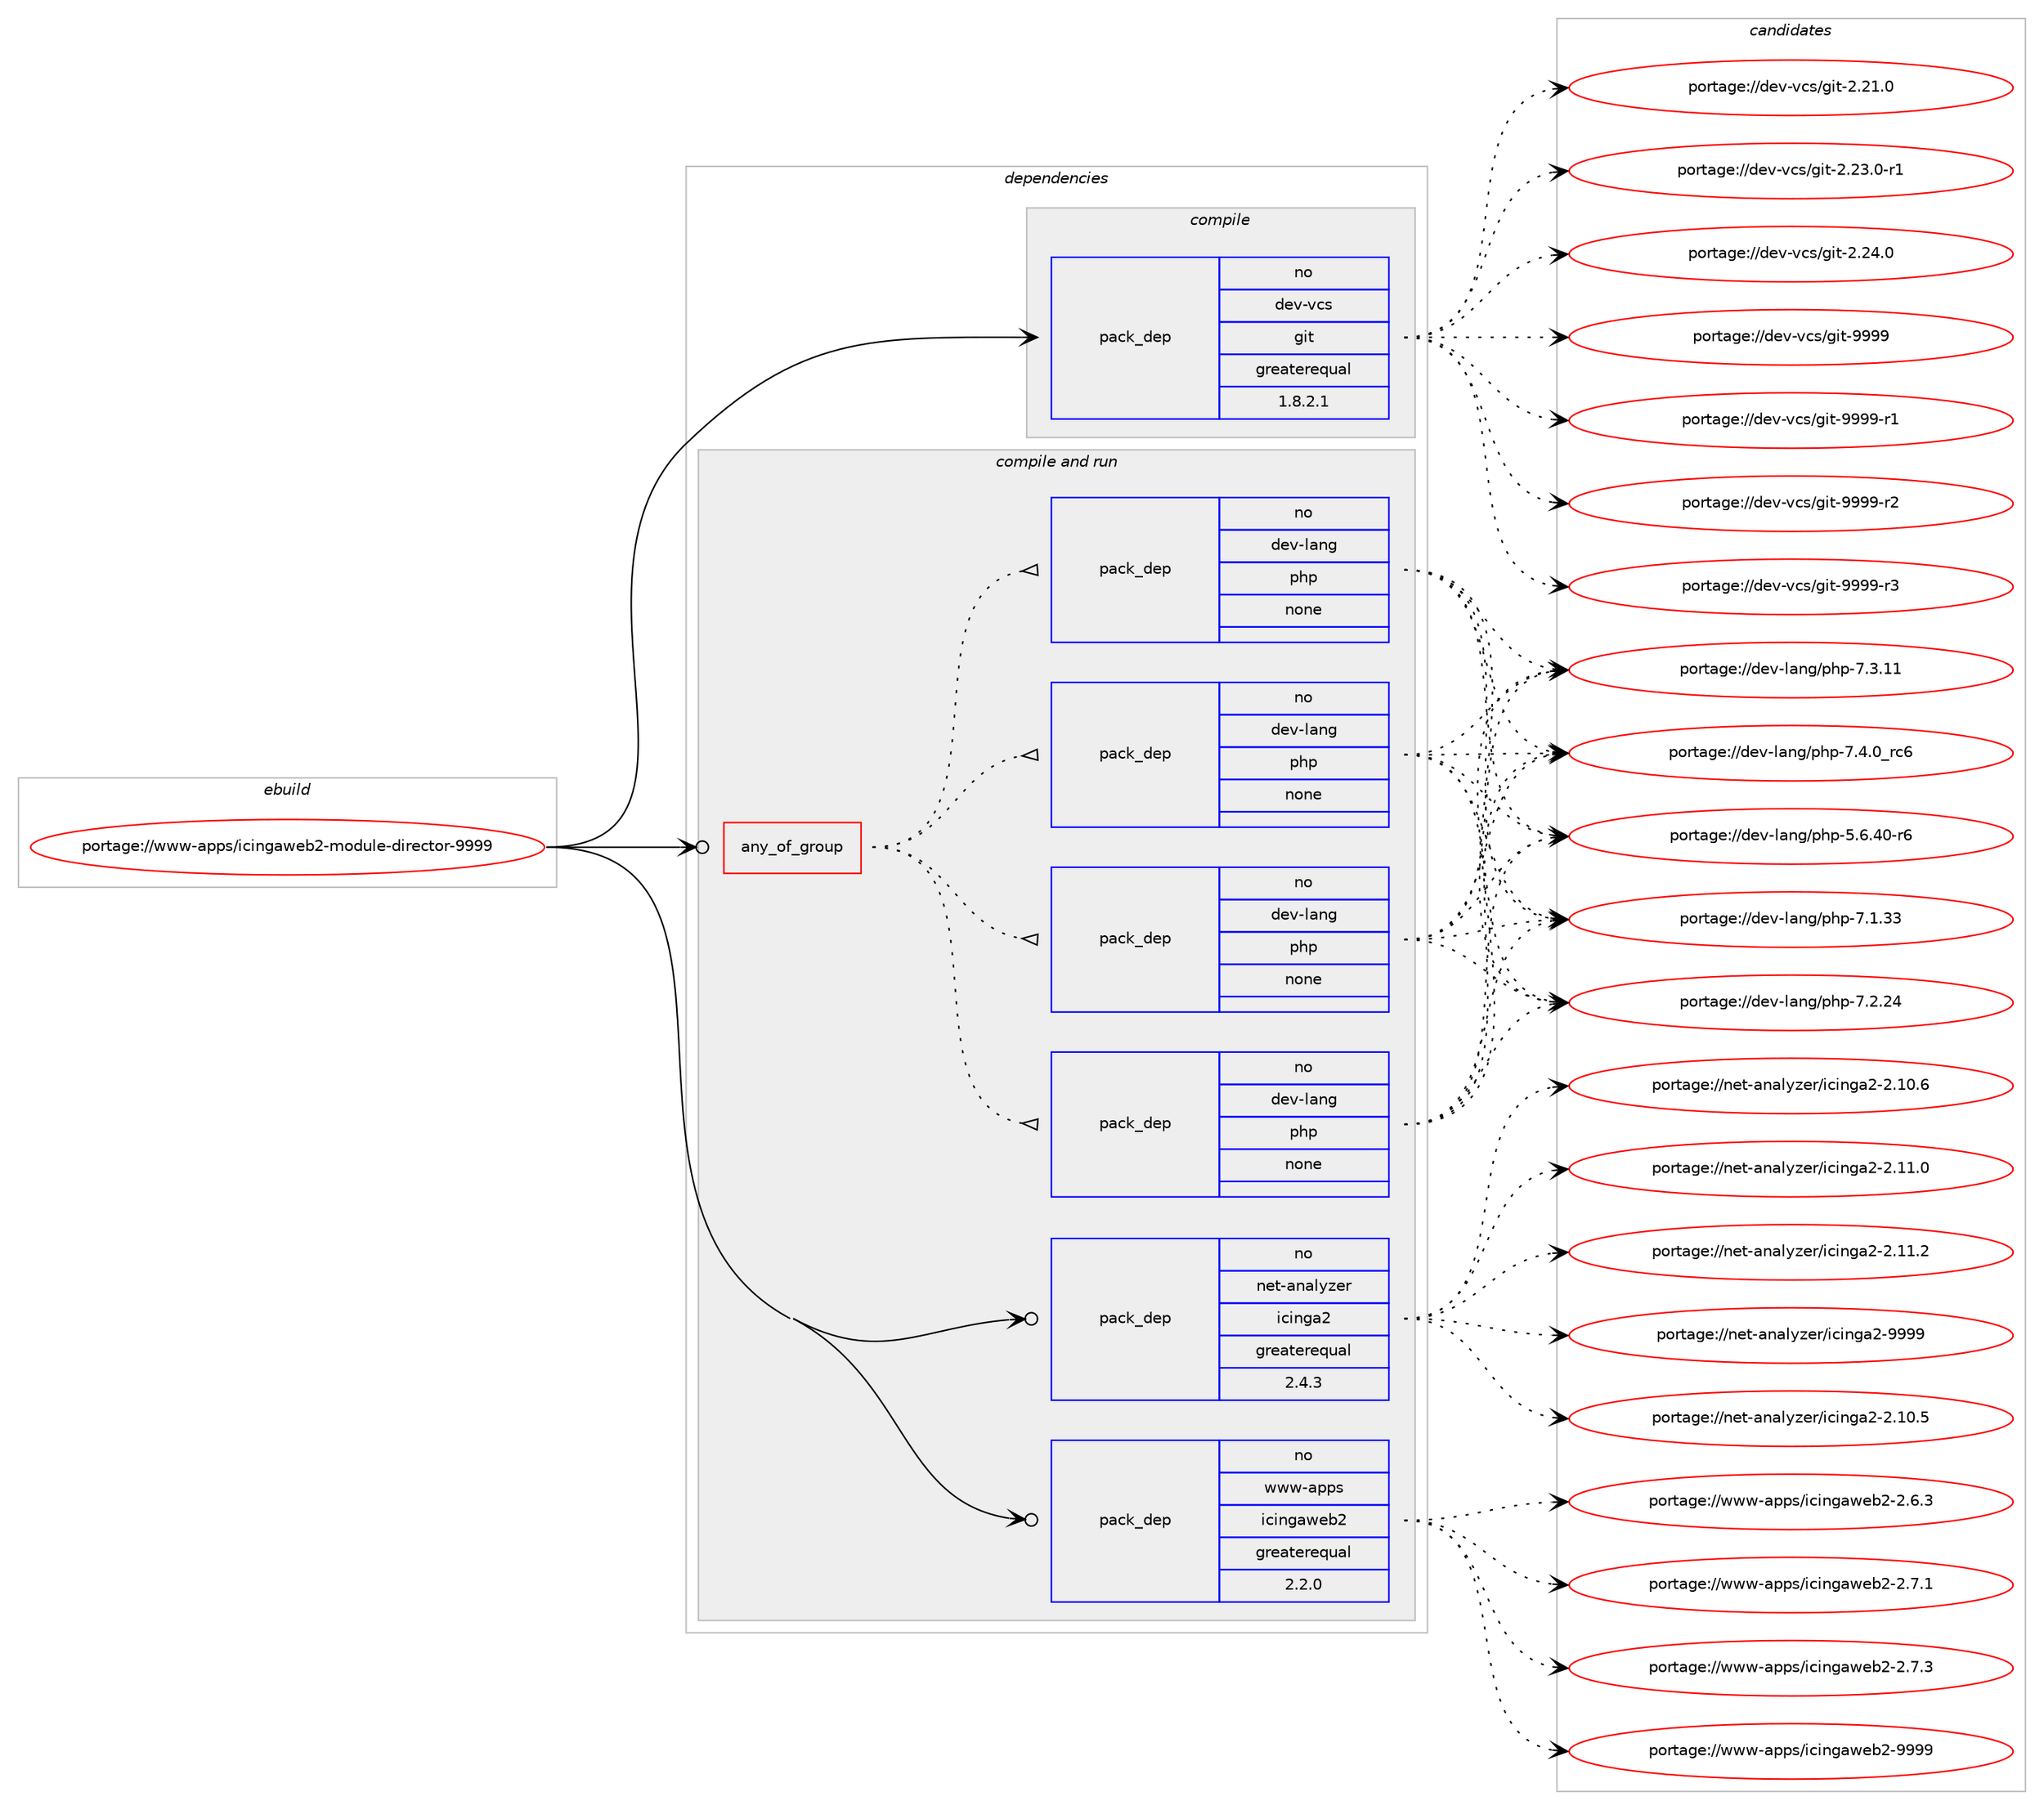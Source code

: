 digraph prolog {

# *************
# Graph options
# *************

newrank=true;
concentrate=true;
compound=true;
graph [rankdir=LR,fontname=Helvetica,fontsize=10,ranksep=1.5];#, ranksep=2.5, nodesep=0.2];
edge  [arrowhead=vee];
node  [fontname=Helvetica,fontsize=10];

# **********
# The ebuild
# **********

subgraph cluster_leftcol {
color=gray;
rank=same;
label=<<i>ebuild</i>>;
id [label="portage://www-apps/icingaweb2-module-director-9999", color=red, width=4, href="../www-apps/icingaweb2-module-director-9999.svg"];
}

# ****************
# The dependencies
# ****************

subgraph cluster_midcol {
color=gray;
label=<<i>dependencies</i>>;
subgraph cluster_compile {
fillcolor="#eeeeee";
style=filled;
label=<<i>compile</i>>;
subgraph pack324525 {
dependency437636 [label=<<TABLE BORDER="0" CELLBORDER="1" CELLSPACING="0" CELLPADDING="4" WIDTH="220"><TR><TD ROWSPAN="6" CELLPADDING="30">pack_dep</TD></TR><TR><TD WIDTH="110">no</TD></TR><TR><TD>dev-vcs</TD></TR><TR><TD>git</TD></TR><TR><TD>greaterequal</TD></TR><TR><TD>1.8.2.1</TD></TR></TABLE>>, shape=none, color=blue];
}
id:e -> dependency437636:w [weight=20,style="solid",arrowhead="vee"];
}
subgraph cluster_compileandrun {
fillcolor="#eeeeee";
style=filled;
label=<<i>compile and run</i>>;
subgraph any7505 {
dependency437637 [label=<<TABLE BORDER="0" CELLBORDER="1" CELLSPACING="0" CELLPADDING="4"><TR><TD CELLPADDING="10">any_of_group</TD></TR></TABLE>>, shape=none, color=red];subgraph pack324526 {
dependency437638 [label=<<TABLE BORDER="0" CELLBORDER="1" CELLSPACING="0" CELLPADDING="4" WIDTH="220"><TR><TD ROWSPAN="6" CELLPADDING="30">pack_dep</TD></TR><TR><TD WIDTH="110">no</TD></TR><TR><TD>dev-lang</TD></TR><TR><TD>php</TD></TR><TR><TD>none</TD></TR><TR><TD></TD></TR></TABLE>>, shape=none, color=blue];
}
dependency437637:e -> dependency437638:w [weight=20,style="dotted",arrowhead="oinv"];
subgraph pack324527 {
dependency437639 [label=<<TABLE BORDER="0" CELLBORDER="1" CELLSPACING="0" CELLPADDING="4" WIDTH="220"><TR><TD ROWSPAN="6" CELLPADDING="30">pack_dep</TD></TR><TR><TD WIDTH="110">no</TD></TR><TR><TD>dev-lang</TD></TR><TR><TD>php</TD></TR><TR><TD>none</TD></TR><TR><TD></TD></TR></TABLE>>, shape=none, color=blue];
}
dependency437637:e -> dependency437639:w [weight=20,style="dotted",arrowhead="oinv"];
subgraph pack324528 {
dependency437640 [label=<<TABLE BORDER="0" CELLBORDER="1" CELLSPACING="0" CELLPADDING="4" WIDTH="220"><TR><TD ROWSPAN="6" CELLPADDING="30">pack_dep</TD></TR><TR><TD WIDTH="110">no</TD></TR><TR><TD>dev-lang</TD></TR><TR><TD>php</TD></TR><TR><TD>none</TD></TR><TR><TD></TD></TR></TABLE>>, shape=none, color=blue];
}
dependency437637:e -> dependency437640:w [weight=20,style="dotted",arrowhead="oinv"];
subgraph pack324529 {
dependency437641 [label=<<TABLE BORDER="0" CELLBORDER="1" CELLSPACING="0" CELLPADDING="4" WIDTH="220"><TR><TD ROWSPAN="6" CELLPADDING="30">pack_dep</TD></TR><TR><TD WIDTH="110">no</TD></TR><TR><TD>dev-lang</TD></TR><TR><TD>php</TD></TR><TR><TD>none</TD></TR><TR><TD></TD></TR></TABLE>>, shape=none, color=blue];
}
dependency437637:e -> dependency437641:w [weight=20,style="dotted",arrowhead="oinv"];
}
id:e -> dependency437637:w [weight=20,style="solid",arrowhead="odotvee"];
subgraph pack324530 {
dependency437642 [label=<<TABLE BORDER="0" CELLBORDER="1" CELLSPACING="0" CELLPADDING="4" WIDTH="220"><TR><TD ROWSPAN="6" CELLPADDING="30">pack_dep</TD></TR><TR><TD WIDTH="110">no</TD></TR><TR><TD>net-analyzer</TD></TR><TR><TD>icinga2</TD></TR><TR><TD>greaterequal</TD></TR><TR><TD>2.4.3</TD></TR></TABLE>>, shape=none, color=blue];
}
id:e -> dependency437642:w [weight=20,style="solid",arrowhead="odotvee"];
subgraph pack324531 {
dependency437643 [label=<<TABLE BORDER="0" CELLBORDER="1" CELLSPACING="0" CELLPADDING="4" WIDTH="220"><TR><TD ROWSPAN="6" CELLPADDING="30">pack_dep</TD></TR><TR><TD WIDTH="110">no</TD></TR><TR><TD>www-apps</TD></TR><TR><TD>icingaweb2</TD></TR><TR><TD>greaterequal</TD></TR><TR><TD>2.2.0</TD></TR></TABLE>>, shape=none, color=blue];
}
id:e -> dependency437643:w [weight=20,style="solid",arrowhead="odotvee"];
}
subgraph cluster_run {
fillcolor="#eeeeee";
style=filled;
label=<<i>run</i>>;
}
}

# **************
# The candidates
# **************

subgraph cluster_choices {
rank=same;
color=gray;
label=<<i>candidates</i>>;

subgraph choice324525 {
color=black;
nodesep=1;
choiceportage10010111845118991154710310511645504650494648 [label="portage://dev-vcs/git-2.21.0", color=red, width=4,href="../dev-vcs/git-2.21.0.svg"];
choiceportage100101118451189911547103105116455046505146484511449 [label="portage://dev-vcs/git-2.23.0-r1", color=red, width=4,href="../dev-vcs/git-2.23.0-r1.svg"];
choiceportage10010111845118991154710310511645504650524648 [label="portage://dev-vcs/git-2.24.0", color=red, width=4,href="../dev-vcs/git-2.24.0.svg"];
choiceportage1001011184511899115471031051164557575757 [label="portage://dev-vcs/git-9999", color=red, width=4,href="../dev-vcs/git-9999.svg"];
choiceportage10010111845118991154710310511645575757574511449 [label="portage://dev-vcs/git-9999-r1", color=red, width=4,href="../dev-vcs/git-9999-r1.svg"];
choiceportage10010111845118991154710310511645575757574511450 [label="portage://dev-vcs/git-9999-r2", color=red, width=4,href="../dev-vcs/git-9999-r2.svg"];
choiceportage10010111845118991154710310511645575757574511451 [label="portage://dev-vcs/git-9999-r3", color=red, width=4,href="../dev-vcs/git-9999-r3.svg"];
dependency437636:e -> choiceportage10010111845118991154710310511645504650494648:w [style=dotted,weight="100"];
dependency437636:e -> choiceportage100101118451189911547103105116455046505146484511449:w [style=dotted,weight="100"];
dependency437636:e -> choiceportage10010111845118991154710310511645504650524648:w [style=dotted,weight="100"];
dependency437636:e -> choiceportage1001011184511899115471031051164557575757:w [style=dotted,weight="100"];
dependency437636:e -> choiceportage10010111845118991154710310511645575757574511449:w [style=dotted,weight="100"];
dependency437636:e -> choiceportage10010111845118991154710310511645575757574511450:w [style=dotted,weight="100"];
dependency437636:e -> choiceportage10010111845118991154710310511645575757574511451:w [style=dotted,weight="100"];
}
subgraph choice324526 {
color=black;
nodesep=1;
choiceportage100101118451089711010347112104112455346544652484511454 [label="portage://dev-lang/php-5.6.40-r6", color=red, width=4,href="../dev-lang/php-5.6.40-r6.svg"];
choiceportage10010111845108971101034711210411245554649465151 [label="portage://dev-lang/php-7.1.33", color=red, width=4,href="../dev-lang/php-7.1.33.svg"];
choiceportage10010111845108971101034711210411245554650465052 [label="portage://dev-lang/php-7.2.24", color=red, width=4,href="../dev-lang/php-7.2.24.svg"];
choiceportage10010111845108971101034711210411245554651464949 [label="portage://dev-lang/php-7.3.11", color=red, width=4,href="../dev-lang/php-7.3.11.svg"];
choiceportage100101118451089711010347112104112455546524648951149954 [label="portage://dev-lang/php-7.4.0_rc6", color=red, width=4,href="../dev-lang/php-7.4.0_rc6.svg"];
dependency437638:e -> choiceportage100101118451089711010347112104112455346544652484511454:w [style=dotted,weight="100"];
dependency437638:e -> choiceportage10010111845108971101034711210411245554649465151:w [style=dotted,weight="100"];
dependency437638:e -> choiceportage10010111845108971101034711210411245554650465052:w [style=dotted,weight="100"];
dependency437638:e -> choiceportage10010111845108971101034711210411245554651464949:w [style=dotted,weight="100"];
dependency437638:e -> choiceportage100101118451089711010347112104112455546524648951149954:w [style=dotted,weight="100"];
}
subgraph choice324527 {
color=black;
nodesep=1;
choiceportage100101118451089711010347112104112455346544652484511454 [label="portage://dev-lang/php-5.6.40-r6", color=red, width=4,href="../dev-lang/php-5.6.40-r6.svg"];
choiceportage10010111845108971101034711210411245554649465151 [label="portage://dev-lang/php-7.1.33", color=red, width=4,href="../dev-lang/php-7.1.33.svg"];
choiceportage10010111845108971101034711210411245554650465052 [label="portage://dev-lang/php-7.2.24", color=red, width=4,href="../dev-lang/php-7.2.24.svg"];
choiceportage10010111845108971101034711210411245554651464949 [label="portage://dev-lang/php-7.3.11", color=red, width=4,href="../dev-lang/php-7.3.11.svg"];
choiceportage100101118451089711010347112104112455546524648951149954 [label="portage://dev-lang/php-7.4.0_rc6", color=red, width=4,href="../dev-lang/php-7.4.0_rc6.svg"];
dependency437639:e -> choiceportage100101118451089711010347112104112455346544652484511454:w [style=dotted,weight="100"];
dependency437639:e -> choiceportage10010111845108971101034711210411245554649465151:w [style=dotted,weight="100"];
dependency437639:e -> choiceportage10010111845108971101034711210411245554650465052:w [style=dotted,weight="100"];
dependency437639:e -> choiceportage10010111845108971101034711210411245554651464949:w [style=dotted,weight="100"];
dependency437639:e -> choiceportage100101118451089711010347112104112455546524648951149954:w [style=dotted,weight="100"];
}
subgraph choice324528 {
color=black;
nodesep=1;
choiceportage100101118451089711010347112104112455346544652484511454 [label="portage://dev-lang/php-5.6.40-r6", color=red, width=4,href="../dev-lang/php-5.6.40-r6.svg"];
choiceportage10010111845108971101034711210411245554649465151 [label="portage://dev-lang/php-7.1.33", color=red, width=4,href="../dev-lang/php-7.1.33.svg"];
choiceportage10010111845108971101034711210411245554650465052 [label="portage://dev-lang/php-7.2.24", color=red, width=4,href="../dev-lang/php-7.2.24.svg"];
choiceportage10010111845108971101034711210411245554651464949 [label="portage://dev-lang/php-7.3.11", color=red, width=4,href="../dev-lang/php-7.3.11.svg"];
choiceportage100101118451089711010347112104112455546524648951149954 [label="portage://dev-lang/php-7.4.0_rc6", color=red, width=4,href="../dev-lang/php-7.4.0_rc6.svg"];
dependency437640:e -> choiceportage100101118451089711010347112104112455346544652484511454:w [style=dotted,weight="100"];
dependency437640:e -> choiceportage10010111845108971101034711210411245554649465151:w [style=dotted,weight="100"];
dependency437640:e -> choiceportage10010111845108971101034711210411245554650465052:w [style=dotted,weight="100"];
dependency437640:e -> choiceportage10010111845108971101034711210411245554651464949:w [style=dotted,weight="100"];
dependency437640:e -> choiceportage100101118451089711010347112104112455546524648951149954:w [style=dotted,weight="100"];
}
subgraph choice324529 {
color=black;
nodesep=1;
choiceportage100101118451089711010347112104112455346544652484511454 [label="portage://dev-lang/php-5.6.40-r6", color=red, width=4,href="../dev-lang/php-5.6.40-r6.svg"];
choiceportage10010111845108971101034711210411245554649465151 [label="portage://dev-lang/php-7.1.33", color=red, width=4,href="../dev-lang/php-7.1.33.svg"];
choiceportage10010111845108971101034711210411245554650465052 [label="portage://dev-lang/php-7.2.24", color=red, width=4,href="../dev-lang/php-7.2.24.svg"];
choiceportage10010111845108971101034711210411245554651464949 [label="portage://dev-lang/php-7.3.11", color=red, width=4,href="../dev-lang/php-7.3.11.svg"];
choiceportage100101118451089711010347112104112455546524648951149954 [label="portage://dev-lang/php-7.4.0_rc6", color=red, width=4,href="../dev-lang/php-7.4.0_rc6.svg"];
dependency437641:e -> choiceportage100101118451089711010347112104112455346544652484511454:w [style=dotted,weight="100"];
dependency437641:e -> choiceportage10010111845108971101034711210411245554649465151:w [style=dotted,weight="100"];
dependency437641:e -> choiceportage10010111845108971101034711210411245554650465052:w [style=dotted,weight="100"];
dependency437641:e -> choiceportage10010111845108971101034711210411245554651464949:w [style=dotted,weight="100"];
dependency437641:e -> choiceportage100101118451089711010347112104112455546524648951149954:w [style=dotted,weight="100"];
}
subgraph choice324530 {
color=black;
nodesep=1;
choiceportage1101011164597110971081211221011144710599105110103975045504649484653 [label="portage://net-analyzer/icinga2-2.10.5", color=red, width=4,href="../net-analyzer/icinga2-2.10.5.svg"];
choiceportage1101011164597110971081211221011144710599105110103975045504649484654 [label="portage://net-analyzer/icinga2-2.10.6", color=red, width=4,href="../net-analyzer/icinga2-2.10.6.svg"];
choiceportage1101011164597110971081211221011144710599105110103975045504649494648 [label="portage://net-analyzer/icinga2-2.11.0", color=red, width=4,href="../net-analyzer/icinga2-2.11.0.svg"];
choiceportage1101011164597110971081211221011144710599105110103975045504649494650 [label="portage://net-analyzer/icinga2-2.11.2", color=red, width=4,href="../net-analyzer/icinga2-2.11.2.svg"];
choiceportage110101116459711097108121122101114471059910511010397504557575757 [label="portage://net-analyzer/icinga2-9999", color=red, width=4,href="../net-analyzer/icinga2-9999.svg"];
dependency437642:e -> choiceportage1101011164597110971081211221011144710599105110103975045504649484653:w [style=dotted,weight="100"];
dependency437642:e -> choiceportage1101011164597110971081211221011144710599105110103975045504649484654:w [style=dotted,weight="100"];
dependency437642:e -> choiceportage1101011164597110971081211221011144710599105110103975045504649494648:w [style=dotted,weight="100"];
dependency437642:e -> choiceportage1101011164597110971081211221011144710599105110103975045504649494650:w [style=dotted,weight="100"];
dependency437642:e -> choiceportage110101116459711097108121122101114471059910511010397504557575757:w [style=dotted,weight="100"];
}
subgraph choice324531 {
color=black;
nodesep=1;
choiceportage11911911945971121121154710599105110103971191019850455046544651 [label="portage://www-apps/icingaweb2-2.6.3", color=red, width=4,href="../www-apps/icingaweb2-2.6.3.svg"];
choiceportage11911911945971121121154710599105110103971191019850455046554649 [label="portage://www-apps/icingaweb2-2.7.1", color=red, width=4,href="../www-apps/icingaweb2-2.7.1.svg"];
choiceportage11911911945971121121154710599105110103971191019850455046554651 [label="portage://www-apps/icingaweb2-2.7.3", color=red, width=4,href="../www-apps/icingaweb2-2.7.3.svg"];
choiceportage119119119459711211211547105991051101039711910198504557575757 [label="portage://www-apps/icingaweb2-9999", color=red, width=4,href="../www-apps/icingaweb2-9999.svg"];
dependency437643:e -> choiceportage11911911945971121121154710599105110103971191019850455046544651:w [style=dotted,weight="100"];
dependency437643:e -> choiceportage11911911945971121121154710599105110103971191019850455046554649:w [style=dotted,weight="100"];
dependency437643:e -> choiceportage11911911945971121121154710599105110103971191019850455046554651:w [style=dotted,weight="100"];
dependency437643:e -> choiceportage119119119459711211211547105991051101039711910198504557575757:w [style=dotted,weight="100"];
}
}

}
